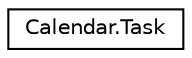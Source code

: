digraph "Graphical Class Hierarchy"
{
 // LATEX_PDF_SIZE
  edge [fontname="Helvetica",fontsize="10",labelfontname="Helvetica",labelfontsize="10"];
  node [fontname="Helvetica",fontsize="10",shape=record];
  rankdir="LR";
  Node0 [label="Calendar.Task",height=0.2,width=0.4,color="black", fillcolor="white", style="filled",URL="$classCalendar_1_1Task.html",tooltip=" "];
}
